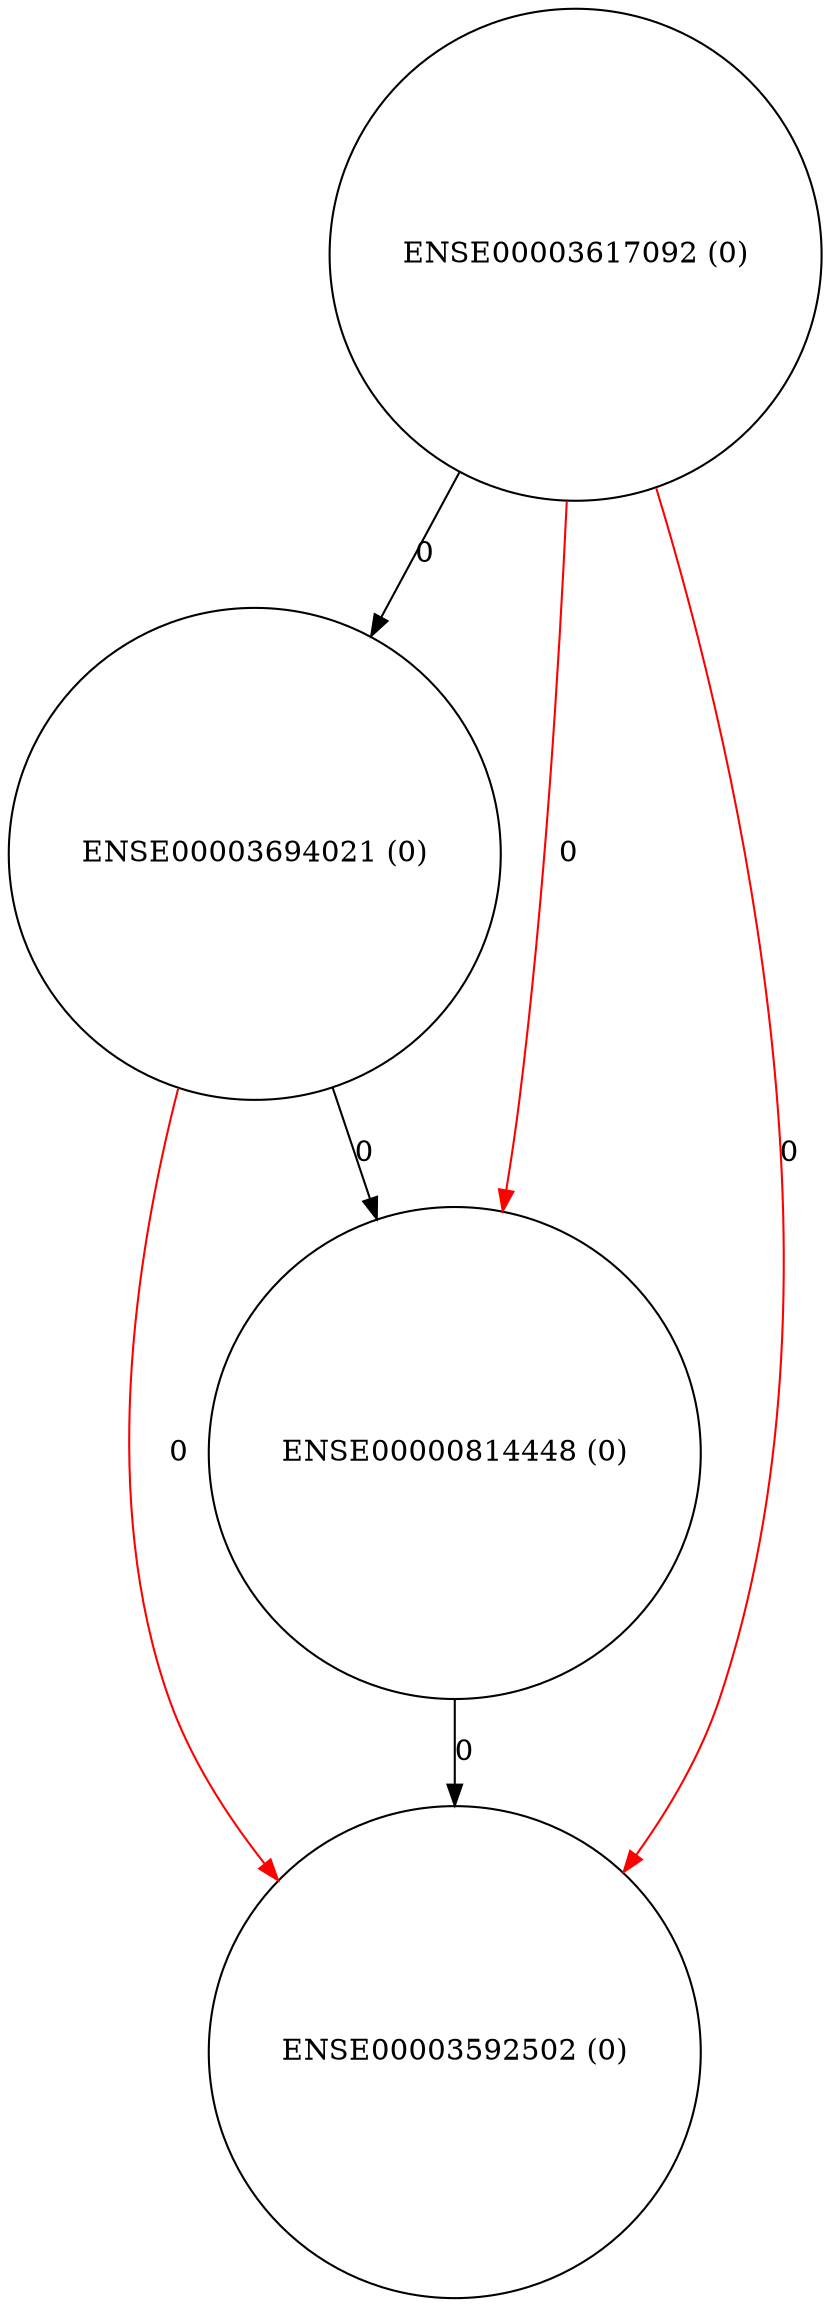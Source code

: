 digraph G {
	node [shape=circle]
	"ENSE00003617092 (0)"
	"ENSE00003694021 (0)"
	"ENSE00000814448 (0)"
	"ENSE00003592502 (0)"
		"ENSE00003617092 (0)" -> "ENSE00003694021 (0)" [label=0 color=black]
		"ENSE00000814448 (0)" -> "ENSE00003592502 (0)" [label=0 color=black]
		"ENSE00003694021 (0)" -> "ENSE00000814448 (0)" [label=0 color=black]
		"ENSE00003617092 (0)" -> "ENSE00000814448 (0)" [label=0 color=red]
		"ENSE00003694021 (0)" -> "ENSE00003592502 (0)" [label=0 color=red]
		"ENSE00003617092 (0)" -> "ENSE00003592502 (0)" [label=0 color=red]
}

